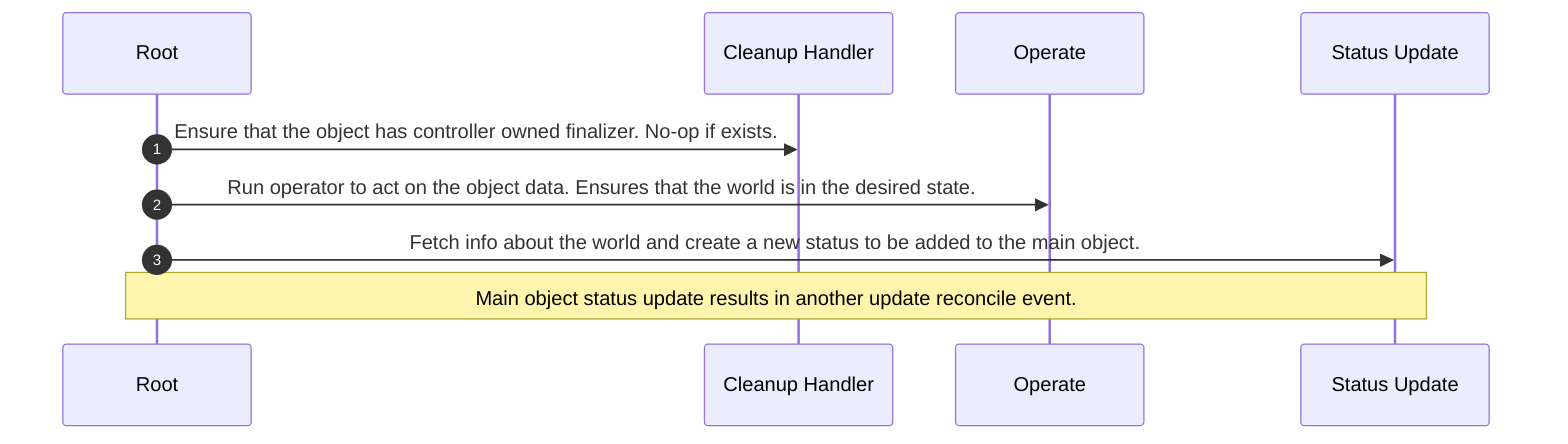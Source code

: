 %% Composite Reconcile - Update (finalizer based cleanup strategy)

sequenceDiagram
    autonumber
    participant R as Root

    R->>Cleanup Handler: Ensure that the object has controller owned finalizer. No-op if exists.

    R->>Operate: Run operator to act on the object data. Ensures that the world is in the desired state.

    participant SU as Status Update
    R->>SU: Fetch info about the world and create a new status to be added to the main object.

    Note over R, SU: Main object status update results in another update reconcile event.